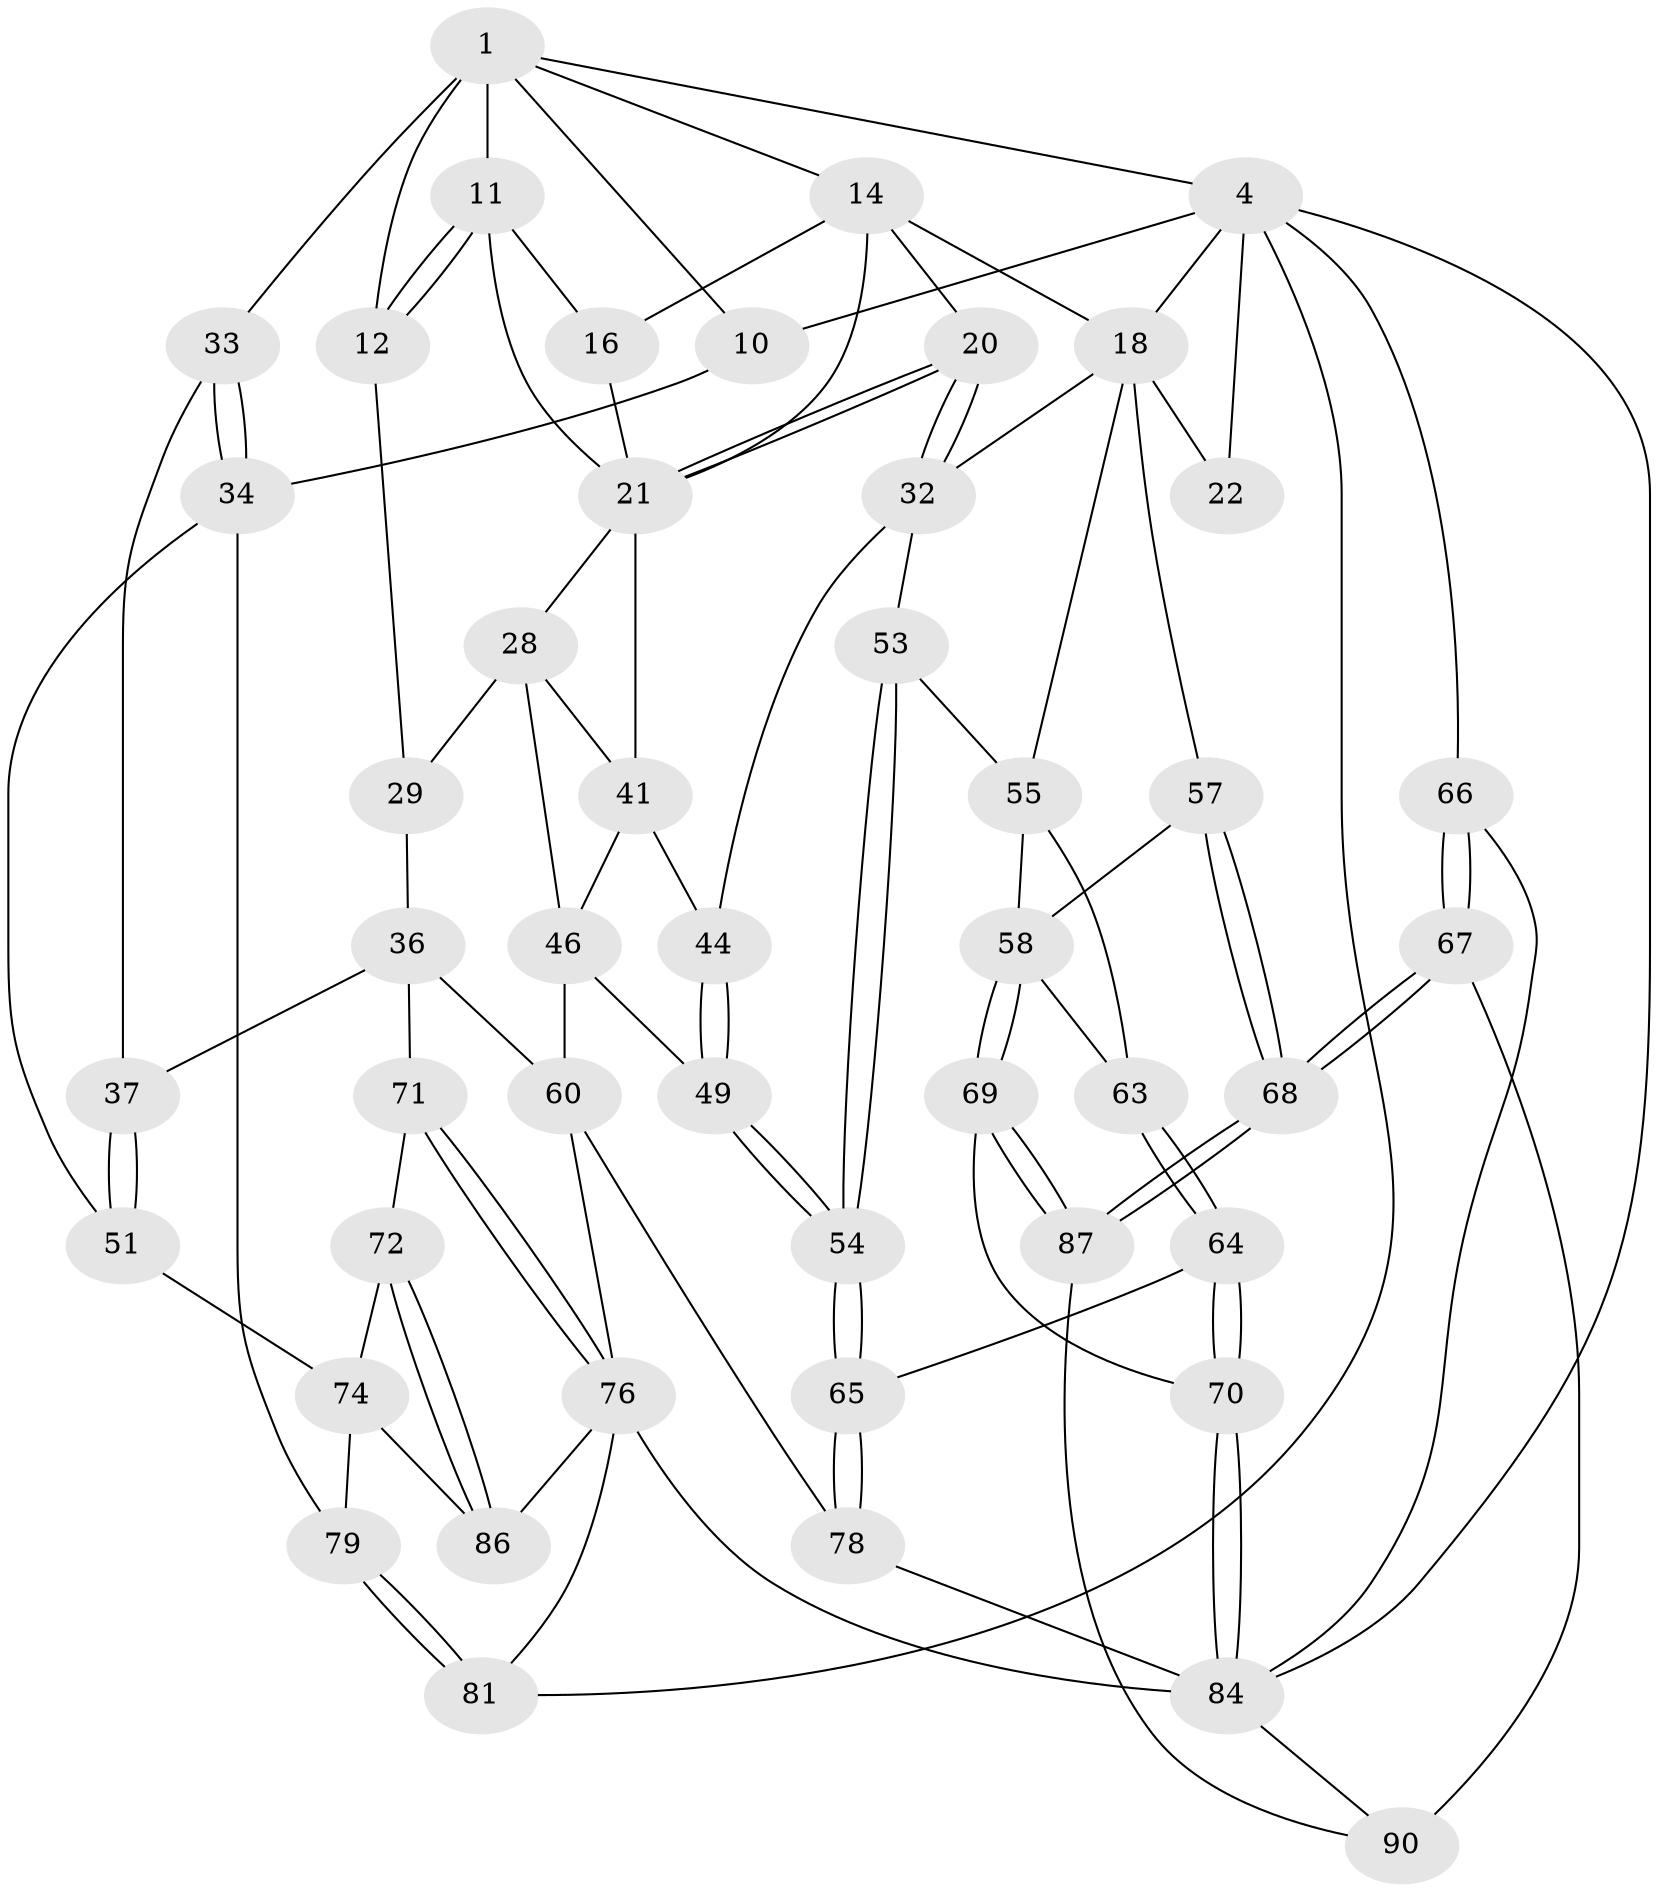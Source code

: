 // original degree distribution, {3: 0.020833333333333332, 4: 0.2708333333333333, 5: 0.4583333333333333, 6: 0.25}
// Generated by graph-tools (version 1.1) at 2025/17/03/09/25 04:17:15]
// undirected, 48 vertices, 109 edges
graph export_dot {
graph [start="1"]
  node [color=gray90,style=filled];
  1 [pos="+0.173785016389339+0",super="+8+2"];
  4 [pos="+1+0",super="+5"];
  10 [pos="+0.06447192842213213+0.18631199580657903",super="+27"];
  11 [pos="+0.41707497999301824+0.12741176029569085",super="+17"];
  12 [pos="+0.3555889096078244+0.20731145713010138"];
  14 [pos="+0.7192141131203532+0",super="+19+15"];
  16 [pos="+0.49366791692585954+0.13031533107607013"];
  18 [pos="+0.9332427831702084+0.14230352660070603",super="+23"];
  20 [pos="+0.7478318379464486+0.287274877131695"];
  21 [pos="+0.7361921040132576+0.28514241982625865",super="+24"];
  22 [pos="+1+0.32063781988994033"];
  28 [pos="+0.4179601167787773+0.2787065273719385",super="+39"];
  29 [pos="+0.3580477322920921+0.21333964785932447",super="+35"];
  32 [pos="+0.7543373464357164+0.3019880516651231",super="+43"];
  33 [pos="+0+0.34647568218056757",super="+38"];
  34 [pos="+0+0.40520083202433077",super="+52"];
  36 [pos="+0.33484631533480175+0.4687736612639315",super="+62"];
  37 [pos="+0.22019527605398423+0.4492277232346994"];
  41 [pos="+0.5327121091994965+0.31732306559549",super="+45+42"];
  44 [pos="+0.5875541442794306+0.40725730977961533"];
  46 [pos="+0.444696133915895+0.4297912054849101",super="+47"];
  49 [pos="+0.5676315554174762+0.548284558968108"];
  51 [pos="+0.19109079547006239+0.47588612066442354"];
  53 [pos="+0.6403292880653649+0.5005738158423253"];
  54 [pos="+0.5916973591183555+0.5604879582567179"];
  55 [pos="+0.7971785941961541+0.3541519861549286",super="+56"];
  57 [pos="+1+0.5208330984901534"];
  58 [pos="+0.946989064732209+0.485069762330512",super="+59"];
  60 [pos="+0.4954302227831303+0.566158094193968",super="+61"];
  63 [pos="+0.7563039434014008+0.6027390697964206"];
  64 [pos="+0.7517846851353479+0.6585522595775922"];
  65 [pos="+0.6353533931083886+0.6503956080950648"];
  66 [pos="+1+1"];
  67 [pos="+1+1",super="+95"];
  68 [pos="+1+0.6560625318982823"];
  69 [pos="+0.7976865378327915+0.6837594528236312"];
  70 [pos="+0.7716349477461965+0.6735576254050754"];
  71 [pos="+0.31294738939963385+0.7031951142884041"];
  72 [pos="+0.27653835442477515+0.6967197844930964",super="+73"];
  74 [pos="+0.18275941537799048+0.5943755401883127",super="+80"];
  76 [pos="+0.3839315957518416+0.7721778939669144",super="+88"];
  78 [pos="+0.5735542997075634+0.7146234685520675"];
  79 [pos="+0+0.6229469801754627"];
  81 [pos="+0+0.9182244069570022"];
  84 [pos="+0.6570286257371573+0.8641363389458386",super="+92+85"];
  86 [pos="+0.139027369953826+0.780001738151405"];
  87 [pos="+0.7995416418250807+0.6854506989478925"];
  90 [pos="+0.8250756854817451+0.7616871424707496",super="+91"];
  1 -- 33 [weight=2];
  1 -- 10;
  1 -- 12;
  1 -- 11;
  1 -- 4;
  1 -- 14;
  4 -- 18;
  4 -- 81;
  4 -- 66 [weight=2];
  4 -- 22;
  4 -- 10 [weight=2];
  4 -- 84;
  10 -- 34;
  11 -- 12;
  11 -- 12;
  11 -- 16;
  11 -- 21;
  12 -- 29;
  14 -- 18;
  14 -- 20;
  14 -- 16;
  14 -- 21;
  16 -- 21;
  18 -- 32;
  18 -- 22 [weight=2];
  18 -- 55;
  18 -- 57;
  20 -- 21;
  20 -- 21;
  20 -- 32;
  20 -- 32;
  21 -- 41;
  21 -- 28;
  28 -- 29 [weight=2];
  28 -- 41;
  28 -- 46;
  29 -- 36;
  32 -- 44;
  32 -- 53;
  33 -- 34;
  33 -- 34;
  33 -- 37;
  34 -- 51;
  34 -- 79;
  36 -- 37;
  36 -- 60;
  36 -- 71;
  37 -- 51;
  37 -- 51;
  41 -- 44;
  41 -- 46 [weight=2];
  44 -- 49;
  44 -- 49;
  46 -- 60;
  46 -- 49;
  49 -- 54;
  49 -- 54;
  51 -- 74;
  53 -- 54;
  53 -- 54;
  53 -- 55;
  54 -- 65;
  54 -- 65;
  55 -- 63;
  55 -- 58;
  57 -- 58;
  57 -- 68;
  57 -- 68;
  58 -- 69;
  58 -- 69;
  58 -- 63;
  60 -- 78;
  60 -- 76;
  63 -- 64;
  63 -- 64;
  64 -- 65;
  64 -- 70;
  64 -- 70;
  65 -- 78;
  65 -- 78;
  66 -- 67;
  66 -- 67;
  66 -- 84;
  67 -- 68;
  67 -- 68;
  67 -- 90 [weight=2];
  68 -- 87;
  68 -- 87;
  69 -- 70;
  69 -- 87;
  69 -- 87;
  70 -- 84;
  70 -- 84;
  71 -- 72;
  71 -- 76;
  71 -- 76;
  72 -- 86;
  72 -- 86;
  72 -- 74 [weight=2];
  74 -- 86;
  74 -- 79;
  76 -- 81;
  76 -- 86;
  76 -- 84;
  78 -- 84;
  79 -- 81;
  79 -- 81;
  84 -- 90;
  87 -- 90;
}
